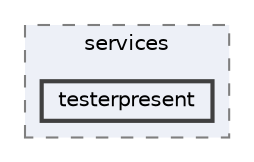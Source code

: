 digraph "testerpresent"
{
 // LATEX_PDF_SIZE
  bgcolor="transparent";
  edge [fontname=Helvetica,fontsize=10,labelfontname=Helvetica,labelfontsize=10];
  node [fontname=Helvetica,fontsize=10,shape=box,height=0.2,width=0.4];
  compound=true
  subgraph clusterdir_f83e9958f637a68418d40c06726f5abd {
    graph [ bgcolor="#edf0f7", pencolor="grey50", label="services", fontname=Helvetica,fontsize=10 style="filled,dashed", URL="dir_f83e9958f637a68418d40c06726f5abd.html",tooltip=""]
  dir_6b9adb93f8bbbdea3cee968dbf0cfcd0 [label="testerpresent", fillcolor="#edf0f7", color="grey25", style="filled,bold", URL="dir_6b9adb93f8bbbdea3cee968dbf0cfcd0.html",tooltip=""];
  }
}
